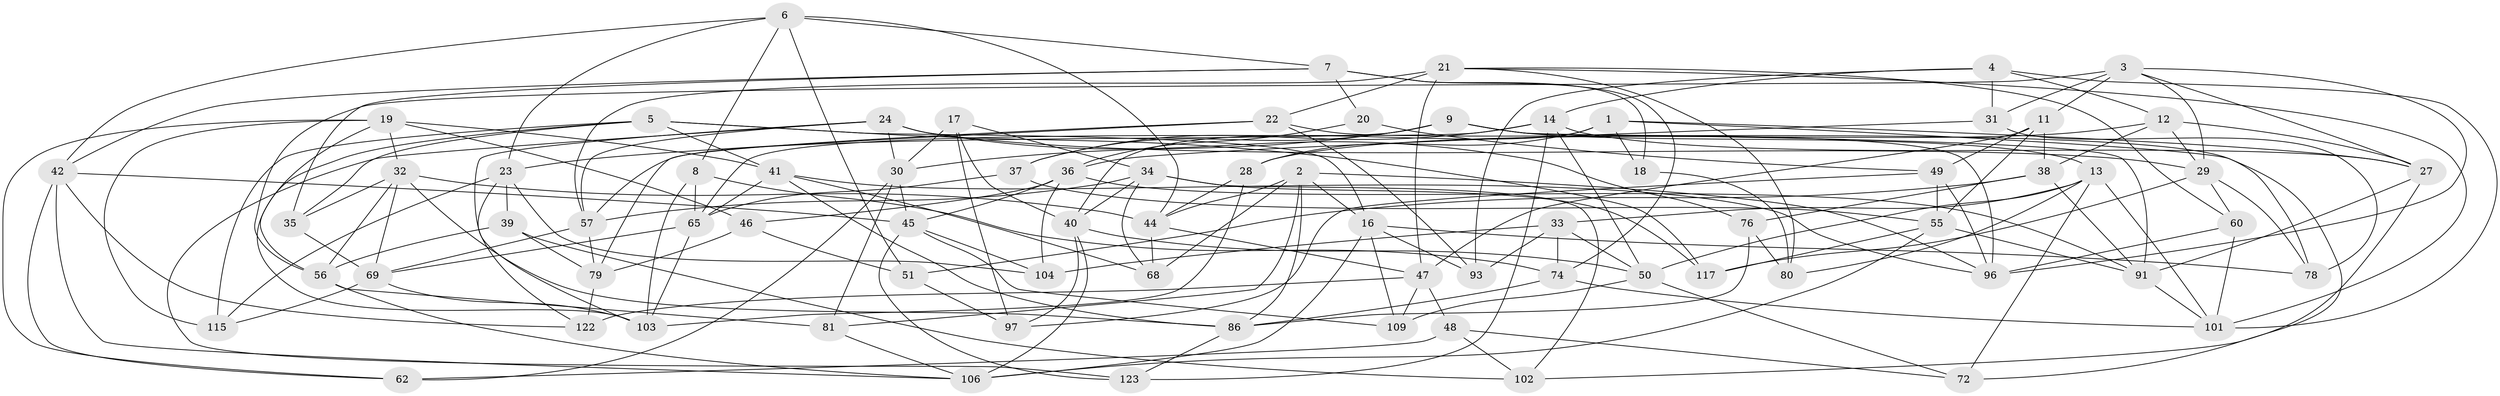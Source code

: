 // Generated by graph-tools (version 1.1) at 2025/24/03/03/25 07:24:30]
// undirected, 76 vertices, 193 edges
graph export_dot {
graph [start="1"]
  node [color=gray90,style=filled];
  1 [super="+92"];
  2 [super="+10"];
  3 [super="+43"];
  4 [super="+100"];
  5 [super="+25"];
  6 [super="+15"];
  7 [super="+110"];
  8;
  9 [super="+67"];
  11 [super="+63"];
  12 [super="+75"];
  13 [super="+73"];
  14 [super="+85"];
  16 [super="+52"];
  17;
  18;
  19 [super="+94"];
  20;
  21 [super="+54"];
  22 [super="+64"];
  23 [super="+84"];
  24 [super="+26"];
  27 [super="+77"];
  28;
  29 [super="+59"];
  30 [super="+95"];
  31;
  32 [super="+70"];
  33 [super="+66"];
  34 [super="+58"];
  35;
  36 [super="+71"];
  37;
  38 [super="+89"];
  39;
  40 [super="+98"];
  41 [super="+61"];
  42 [super="+88"];
  44 [super="+116"];
  45 [super="+90"];
  46;
  47 [super="+83"];
  48;
  49 [super="+111"];
  50 [super="+53"];
  51;
  55 [super="+105"];
  56 [super="+113"];
  57 [super="+82"];
  60;
  62;
  65 [super="+118"];
  68;
  69 [super="+99"];
  72;
  74 [super="+107"];
  76;
  78;
  79 [super="+87"];
  80;
  81;
  86 [super="+112"];
  91 [super="+119"];
  93;
  96 [super="+120"];
  97;
  101 [super="+108"];
  102;
  103 [super="+121"];
  104;
  106 [super="+114"];
  109;
  115;
  117;
  122;
  123;
  1 -- 18 [weight=2];
  1 -- 27;
  1 -- 40;
  1 -- 28;
  1 -- 78;
  2 -- 68;
  2 -- 16;
  2 -- 96;
  2 -- 81;
  2 -- 86;
  2 -- 44;
  3 -- 31;
  3 -- 11;
  3 -- 56;
  3 -- 27;
  3 -- 96;
  3 -- 29;
  4 -- 93;
  4 -- 12 [weight=2];
  4 -- 14;
  4 -- 31;
  4 -- 101;
  5 -- 16;
  5 -- 117;
  5 -- 115;
  5 -- 35;
  5 -- 103;
  5 -- 41;
  6 -- 8;
  6 -- 7;
  6 -- 23;
  6 -- 42;
  6 -- 51;
  6 -- 44;
  7 -- 18;
  7 -- 20;
  7 -- 42;
  7 -- 35;
  7 -- 74;
  8 -- 103;
  8 -- 65;
  8 -- 74;
  9 -- 37;
  9 -- 91;
  9 -- 96;
  9 -- 13;
  9 -- 30;
  9 -- 57;
  11 -- 49;
  11 -- 38 [weight=2];
  11 -- 55;
  11 -- 47;
  12 -- 28;
  12 -- 29;
  12 -- 27;
  12 -- 38;
  13 -- 72;
  13 -- 80;
  13 -- 33;
  13 -- 50;
  13 -- 101;
  14 -- 65;
  14 -- 123;
  14 -- 27;
  14 -- 37;
  14 -- 50;
  16 -- 93;
  16 -- 106;
  16 -- 109;
  16 -- 78;
  17 -- 97;
  17 -- 34;
  17 -- 30;
  17 -- 40;
  18 -- 80;
  19 -- 46;
  19 -- 62;
  19 -- 115;
  19 -- 41;
  19 -- 56;
  19 -- 32;
  20 -- 49 [weight=2];
  20 -- 36;
  21 -- 80;
  21 -- 47;
  21 -- 60;
  21 -- 57;
  21 -- 101;
  21 -- 22;
  22 -- 72;
  22 -- 23;
  22 -- 79 [weight=2];
  22 -- 93;
  23 -- 39;
  23 -- 104;
  23 -- 115;
  23 -- 103;
  24 -- 123;
  24 -- 57;
  24 -- 122;
  24 -- 76;
  24 -- 30;
  24 -- 29;
  27 -- 102;
  27 -- 91;
  28 -- 44;
  28 -- 103;
  29 -- 117;
  29 -- 78;
  29 -- 60;
  30 -- 62;
  30 -- 45;
  30 -- 81;
  31 -- 78;
  31 -- 36;
  32 -- 35;
  32 -- 56;
  32 -- 86;
  32 -- 44;
  32 -- 69;
  33 -- 50;
  33 -- 104;
  33 -- 74 [weight=2];
  33 -- 93;
  34 -- 57;
  34 -- 102;
  34 -- 40;
  34 -- 68;
  34 -- 117;
  35 -- 69;
  36 -- 46;
  36 -- 45;
  36 -- 104;
  36 -- 91;
  37 -- 65;
  37 -- 55;
  38 -- 51;
  38 -- 76;
  38 -- 91;
  39 -- 79;
  39 -- 56;
  39 -- 102;
  40 -- 97;
  40 -- 106;
  40 -- 50;
  41 -- 65;
  41 -- 68;
  41 -- 96;
  41 -- 86;
  42 -- 45;
  42 -- 122;
  42 -- 62;
  42 -- 106;
  44 -- 68;
  44 -- 47;
  45 -- 109;
  45 -- 123;
  45 -- 104;
  46 -- 79;
  46 -- 51;
  47 -- 122;
  47 -- 109;
  47 -- 48;
  48 -- 102;
  48 -- 62;
  48 -- 72;
  49 -- 96;
  49 -- 97;
  49 -- 55;
  50 -- 72;
  50 -- 109;
  51 -- 97;
  55 -- 117;
  55 -- 106;
  55 -- 91;
  56 -- 81;
  56 -- 106;
  57 -- 79;
  57 -- 69;
  60 -- 96;
  60 -- 101;
  65 -- 69;
  65 -- 103;
  69 -- 103;
  69 -- 115;
  74 -- 86;
  74 -- 101;
  76 -- 86;
  76 -- 80;
  79 -- 122;
  81 -- 106;
  86 -- 123;
  91 -- 101;
}
